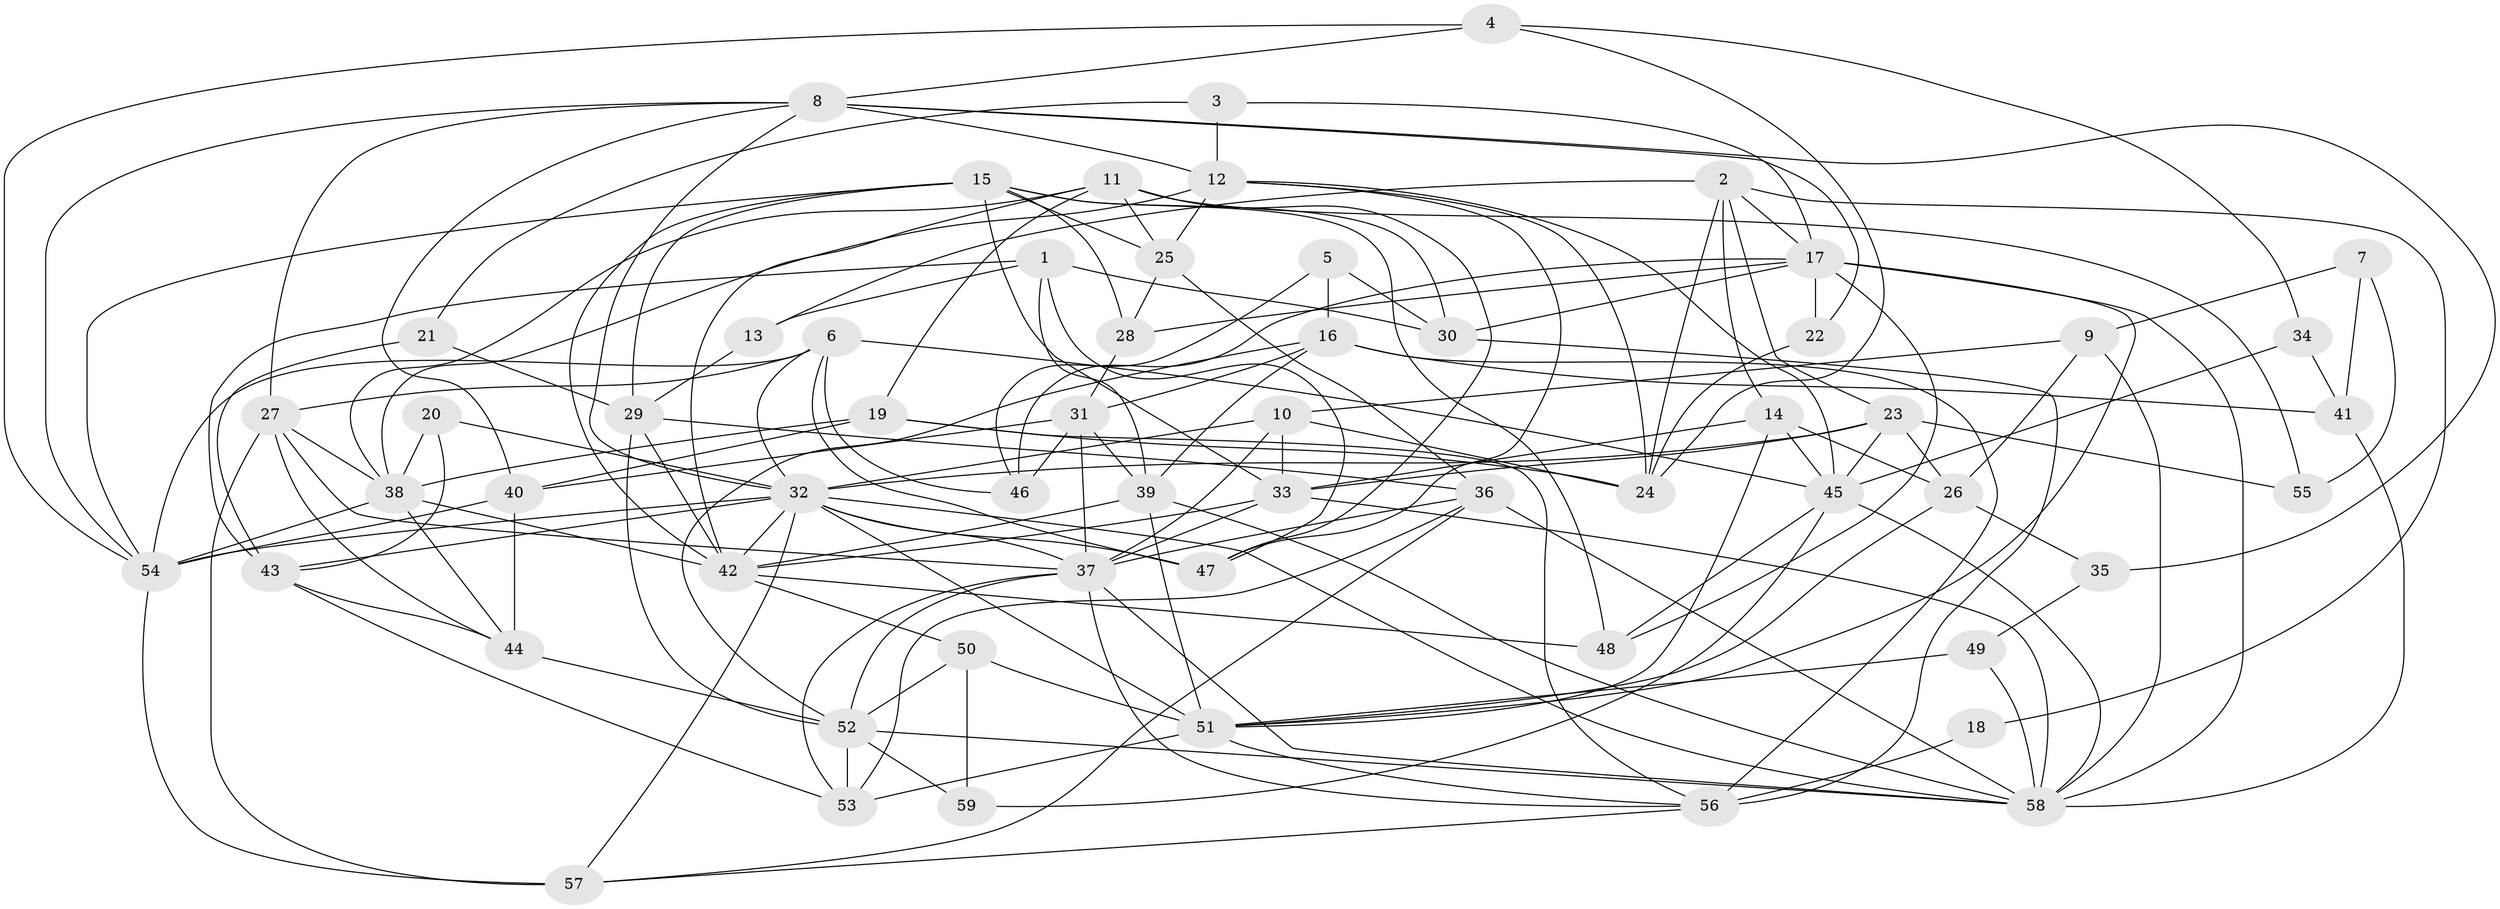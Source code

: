 // original degree distribution, {4: 0.211864406779661, 5: 0.22033898305084745, 2: 0.1271186440677966, 3: 0.3050847457627119, 7: 0.03389830508474576, 6: 0.0847457627118644, 8: 0.01694915254237288}
// Generated by graph-tools (version 1.1) at 2025/02/03/09/25 03:02:04]
// undirected, 59 vertices, 164 edges
graph export_dot {
graph [start="1"]
  node [color=gray90,style=filled];
  1;
  2;
  3;
  4;
  5;
  6;
  7;
  8;
  9;
  10;
  11;
  12;
  13;
  14;
  15;
  16;
  17;
  18;
  19;
  20;
  21;
  22;
  23;
  24;
  25;
  26;
  27;
  28;
  29;
  30;
  31;
  32;
  33;
  34;
  35;
  36;
  37;
  38;
  39;
  40;
  41;
  42;
  43;
  44;
  45;
  46;
  47;
  48;
  49;
  50;
  51;
  52;
  53;
  54;
  55;
  56;
  57;
  58;
  59;
  1 -- 13 [weight=1.0];
  1 -- 30 [weight=1.0];
  1 -- 39 [weight=1.0];
  1 -- 43 [weight=1.0];
  1 -- 47 [weight=1.0];
  2 -- 13 [weight=1.0];
  2 -- 14 [weight=1.0];
  2 -- 17 [weight=1.0];
  2 -- 18 [weight=1.0];
  2 -- 23 [weight=1.0];
  2 -- 24 [weight=1.0];
  3 -- 12 [weight=1.0];
  3 -- 17 [weight=1.0];
  3 -- 21 [weight=1.0];
  4 -- 8 [weight=1.0];
  4 -- 24 [weight=1.0];
  4 -- 34 [weight=1.0];
  4 -- 54 [weight=1.0];
  5 -- 16 [weight=1.0];
  5 -- 30 [weight=1.0];
  5 -- 46 [weight=1.0];
  6 -- 27 [weight=1.0];
  6 -- 32 [weight=1.0];
  6 -- 45 [weight=1.0];
  6 -- 46 [weight=1.0];
  6 -- 47 [weight=2.0];
  6 -- 54 [weight=1.0];
  7 -- 9 [weight=1.0];
  7 -- 41 [weight=1.0];
  7 -- 55 [weight=1.0];
  8 -- 12 [weight=1.0];
  8 -- 22 [weight=1.0];
  8 -- 27 [weight=1.0];
  8 -- 32 [weight=1.0];
  8 -- 35 [weight=1.0];
  8 -- 40 [weight=1.0];
  8 -- 54 [weight=1.0];
  9 -- 10 [weight=1.0];
  9 -- 26 [weight=1.0];
  9 -- 58 [weight=1.0];
  10 -- 24 [weight=1.0];
  10 -- 32 [weight=1.0];
  10 -- 33 [weight=2.0];
  10 -- 37 [weight=2.0];
  11 -- 19 [weight=1.0];
  11 -- 25 [weight=1.0];
  11 -- 38 [weight=1.0];
  11 -- 42 [weight=1.0];
  11 -- 47 [weight=1.0];
  11 -- 55 [weight=1.0];
  12 -- 24 [weight=1.0];
  12 -- 25 [weight=1.0];
  12 -- 38 [weight=1.0];
  12 -- 45 [weight=1.0];
  12 -- 47 [weight=1.0];
  13 -- 29 [weight=1.0];
  14 -- 26 [weight=1.0];
  14 -- 33 [weight=1.0];
  14 -- 45 [weight=1.0];
  14 -- 51 [weight=1.0];
  15 -- 25 [weight=1.0];
  15 -- 28 [weight=1.0];
  15 -- 29 [weight=1.0];
  15 -- 30 [weight=1.0];
  15 -- 33 [weight=1.0];
  15 -- 42 [weight=1.0];
  15 -- 48 [weight=1.0];
  15 -- 54 [weight=1.0];
  16 -- 31 [weight=1.0];
  16 -- 39 [weight=1.0];
  16 -- 41 [weight=1.0];
  16 -- 52 [weight=1.0];
  16 -- 56 [weight=1.0];
  17 -- 22 [weight=1.0];
  17 -- 28 [weight=1.0];
  17 -- 30 [weight=1.0];
  17 -- 46 [weight=1.0];
  17 -- 48 [weight=1.0];
  17 -- 51 [weight=1.0];
  17 -- 58 [weight=1.0];
  18 -- 56 [weight=2.0];
  19 -- 24 [weight=1.0];
  19 -- 38 [weight=1.0];
  19 -- 40 [weight=1.0];
  19 -- 56 [weight=1.0];
  20 -- 32 [weight=1.0];
  20 -- 38 [weight=1.0];
  20 -- 43 [weight=1.0];
  21 -- 29 [weight=1.0];
  21 -- 43 [weight=1.0];
  22 -- 24 [weight=1.0];
  23 -- 26 [weight=1.0];
  23 -- 32 [weight=1.0];
  23 -- 33 [weight=1.0];
  23 -- 45 [weight=1.0];
  23 -- 55 [weight=1.0];
  25 -- 28 [weight=1.0];
  25 -- 36 [weight=1.0];
  26 -- 35 [weight=1.0];
  26 -- 51 [weight=1.0];
  27 -- 37 [weight=1.0];
  27 -- 38 [weight=1.0];
  27 -- 44 [weight=1.0];
  27 -- 57 [weight=1.0];
  28 -- 31 [weight=1.0];
  29 -- 36 [weight=1.0];
  29 -- 42 [weight=1.0];
  29 -- 52 [weight=1.0];
  30 -- 56 [weight=1.0];
  31 -- 37 [weight=1.0];
  31 -- 39 [weight=1.0];
  31 -- 40 [weight=1.0];
  31 -- 46 [weight=2.0];
  32 -- 37 [weight=2.0];
  32 -- 42 [weight=1.0];
  32 -- 43 [weight=1.0];
  32 -- 47 [weight=1.0];
  32 -- 51 [weight=1.0];
  32 -- 54 [weight=1.0];
  32 -- 57 [weight=1.0];
  32 -- 58 [weight=1.0];
  33 -- 37 [weight=1.0];
  33 -- 42 [weight=1.0];
  33 -- 58 [weight=1.0];
  34 -- 41 [weight=1.0];
  34 -- 45 [weight=1.0];
  35 -- 49 [weight=1.0];
  36 -- 37 [weight=1.0];
  36 -- 53 [weight=1.0];
  36 -- 57 [weight=1.0];
  36 -- 58 [weight=1.0];
  37 -- 52 [weight=1.0];
  37 -- 53 [weight=1.0];
  37 -- 56 [weight=1.0];
  37 -- 58 [weight=1.0];
  38 -- 42 [weight=2.0];
  38 -- 44 [weight=1.0];
  38 -- 54 [weight=1.0];
  39 -- 42 [weight=1.0];
  39 -- 51 [weight=1.0];
  39 -- 58 [weight=1.0];
  40 -- 44 [weight=1.0];
  40 -- 54 [weight=2.0];
  41 -- 58 [weight=1.0];
  42 -- 48 [weight=1.0];
  42 -- 50 [weight=2.0];
  43 -- 44 [weight=1.0];
  43 -- 53 [weight=1.0];
  44 -- 52 [weight=1.0];
  45 -- 48 [weight=1.0];
  45 -- 58 [weight=1.0];
  45 -- 59 [weight=1.0];
  49 -- 51 [weight=1.0];
  49 -- 58 [weight=2.0];
  50 -- 51 [weight=1.0];
  50 -- 52 [weight=1.0];
  50 -- 59 [weight=1.0];
  51 -- 53 [weight=1.0];
  51 -- 56 [weight=1.0];
  52 -- 53 [weight=1.0];
  52 -- 58 [weight=1.0];
  52 -- 59 [weight=1.0];
  54 -- 57 [weight=1.0];
  56 -- 57 [weight=1.0];
}
